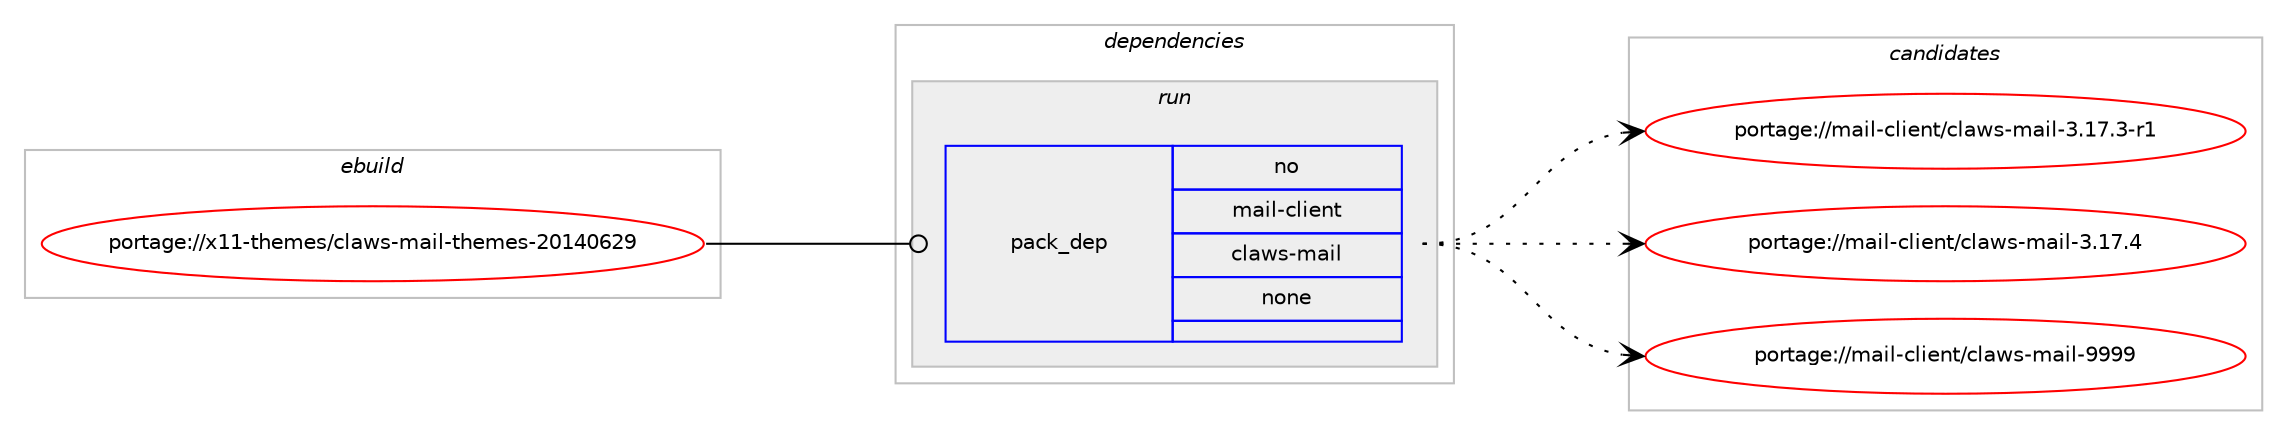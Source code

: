 digraph prolog {

# *************
# Graph options
# *************

newrank=true;
concentrate=true;
compound=true;
graph [rankdir=LR,fontname=Helvetica,fontsize=10,ranksep=1.5];#, ranksep=2.5, nodesep=0.2];
edge  [arrowhead=vee];
node  [fontname=Helvetica,fontsize=10];

# **********
# The ebuild
# **********

subgraph cluster_leftcol {
color=gray;
rank=same;
label=<<i>ebuild</i>>;
id [label="portage://x11-themes/claws-mail-themes-20140629", color=red, width=4, href="../x11-themes/claws-mail-themes-20140629.svg"];
}

# ****************
# The dependencies
# ****************

subgraph cluster_midcol {
color=gray;
label=<<i>dependencies</i>>;
subgraph cluster_compile {
fillcolor="#eeeeee";
style=filled;
label=<<i>compile</i>>;
}
subgraph cluster_compileandrun {
fillcolor="#eeeeee";
style=filled;
label=<<i>compile and run</i>>;
}
subgraph cluster_run {
fillcolor="#eeeeee";
style=filled;
label=<<i>run</i>>;
subgraph pack340740 {
dependency458005 [label=<<TABLE BORDER="0" CELLBORDER="1" CELLSPACING="0" CELLPADDING="4" WIDTH="220"><TR><TD ROWSPAN="6" CELLPADDING="30">pack_dep</TD></TR><TR><TD WIDTH="110">no</TD></TR><TR><TD>mail-client</TD></TR><TR><TD>claws-mail</TD></TR><TR><TD>none</TD></TR><TR><TD></TD></TR></TABLE>>, shape=none, color=blue];
}
id:e -> dependency458005:w [weight=20,style="solid",arrowhead="odot"];
}
}

# **************
# The candidates
# **************

subgraph cluster_choices {
rank=same;
color=gray;
label=<<i>candidates</i>>;

subgraph choice340740 {
color=black;
nodesep=1;
choiceportage1099710510845991081051011101164799108971191154510997105108455146495546514511449 [label="portage://mail-client/claws-mail-3.17.3-r1", color=red, width=4,href="../mail-client/claws-mail-3.17.3-r1.svg"];
choiceportage109971051084599108105101110116479910897119115451099710510845514649554652 [label="portage://mail-client/claws-mail-3.17.4", color=red, width=4,href="../mail-client/claws-mail-3.17.4.svg"];
choiceportage10997105108459910810510111011647991089711911545109971051084557575757 [label="portage://mail-client/claws-mail-9999", color=red, width=4,href="../mail-client/claws-mail-9999.svg"];
dependency458005:e -> choiceportage1099710510845991081051011101164799108971191154510997105108455146495546514511449:w [style=dotted,weight="100"];
dependency458005:e -> choiceportage109971051084599108105101110116479910897119115451099710510845514649554652:w [style=dotted,weight="100"];
dependency458005:e -> choiceportage10997105108459910810510111011647991089711911545109971051084557575757:w [style=dotted,weight="100"];
}
}

}

